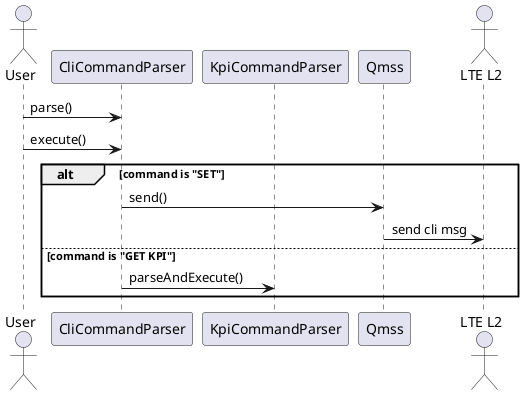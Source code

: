 @startuml

actor "User" as user
participant "CliCommandParser" as clicmd
participant "KpiCommandParser" as kpicmd
participant "Qmss" as qmss
actor "LTE L2" as l2

user -> clicmd: parse()

user -> clicmd: execute()

alt command is "SET"

clicmd -> qmss : send()
qmss -> l2: send cli msg

else command is "GET KPI"

clicmd -> kpicmd: parseAndExecute()

end
@enduml